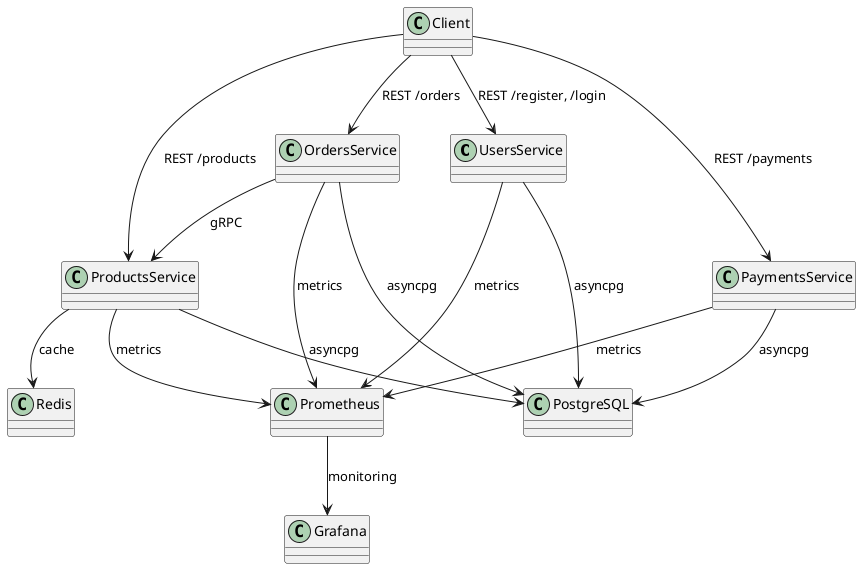 @startuml
!define RECTANGLE class
RECTANGLE UsersService
RECTANGLE ProductsService
RECTANGLE OrdersService
RECTANGLE PaymentsService
RECTANGLE PostgreSQL
RECTANGLE Redis
RECTANGLE Prometheus
RECTANGLE Grafana
RECTANGLE Client

Client --> UsersService : REST /register, /login
Client --> ProductsService : REST /products
Client --> OrdersService : REST /orders
Client --> PaymentsService : REST /payments

UsersService --> PostgreSQL : asyncpg
ProductsService --> PostgreSQL : asyncpg
OrdersService --> PostgreSQL : asyncpg
PaymentsService --> PostgreSQL : asyncpg

ProductsService --> Redis : cache
OrdersService --> ProductsService : gRPC

UsersService --> Prometheus : metrics
ProductsService --> Prometheus : metrics
OrdersService --> Prometheus : metrics
PaymentsService --> Prometheus : metrics

Prometheus --> Grafana : monitoring
@enduml

